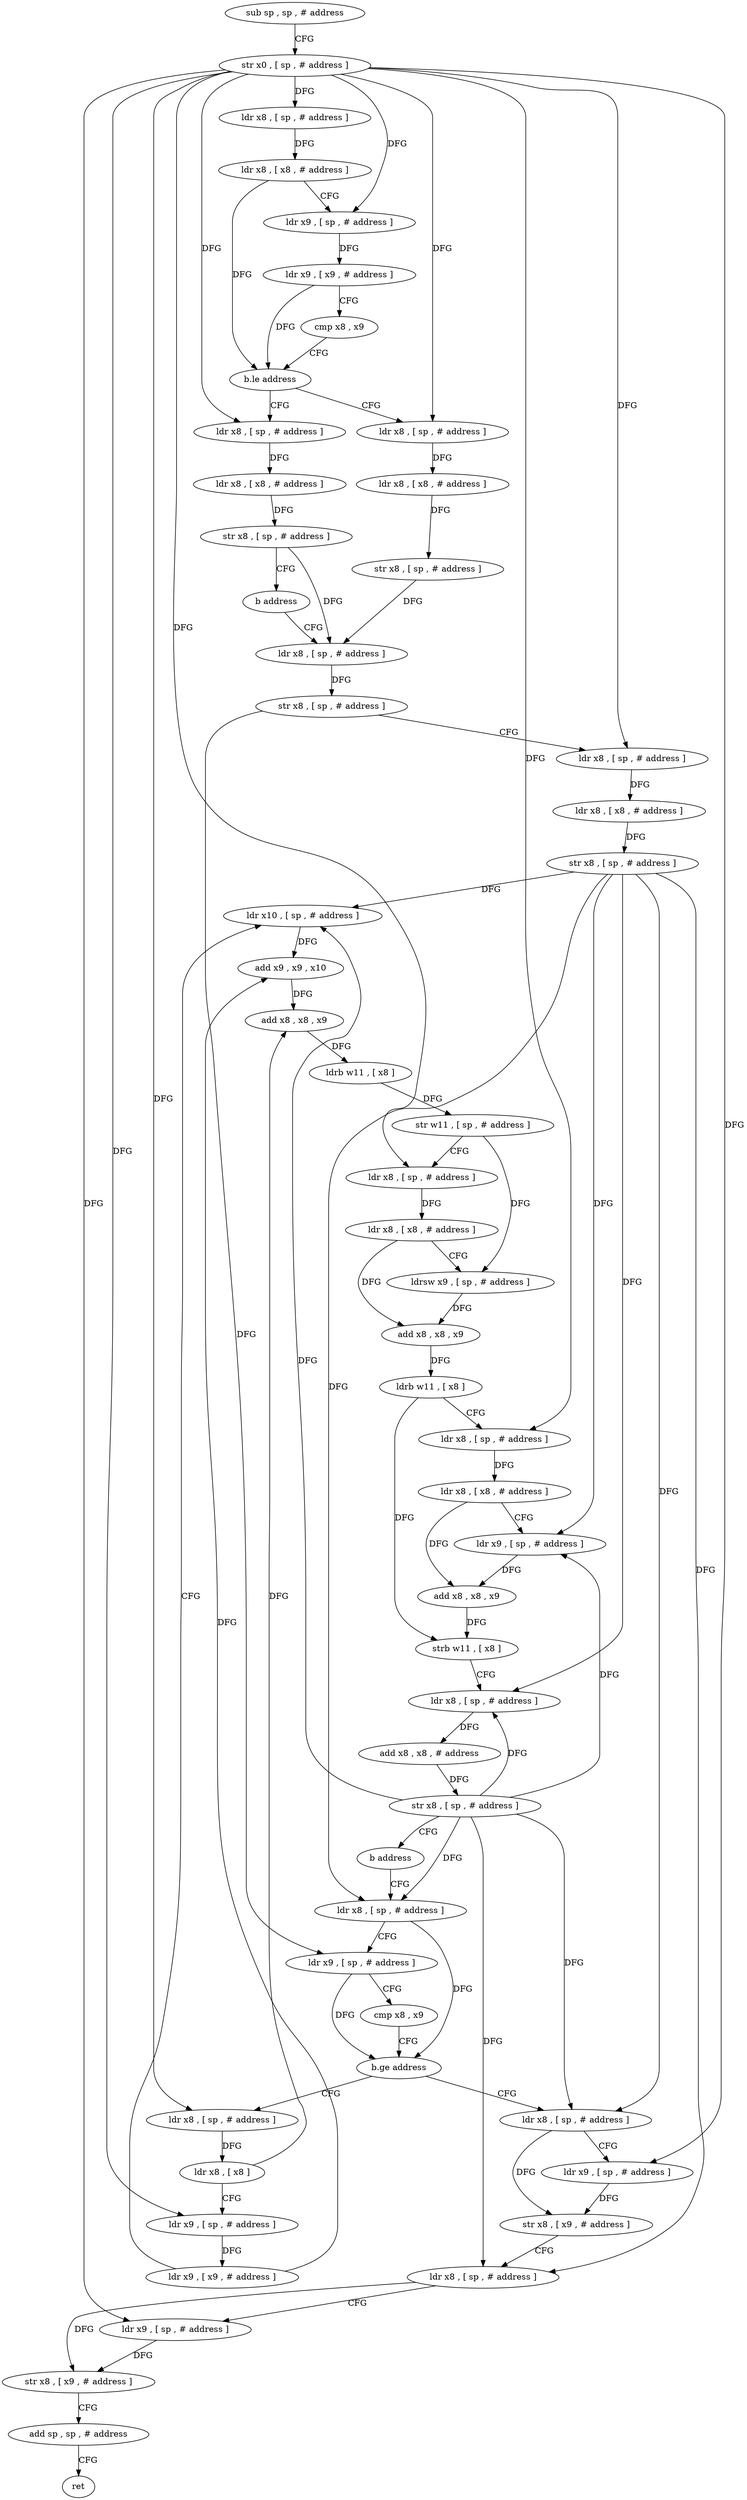 digraph "func" {
"4246776" [label = "sub sp , sp , # address" ]
"4246780" [label = "str x0 , [ sp , # address ]" ]
"4246784" [label = "ldr x8 , [ sp , # address ]" ]
"4246788" [label = "ldr x8 , [ x8 , # address ]" ]
"4246792" [label = "ldr x9 , [ sp , # address ]" ]
"4246796" [label = "ldr x9 , [ x9 , # address ]" ]
"4246800" [label = "cmp x8 , x9" ]
"4246804" [label = "b.le address" ]
"4246824" [label = "ldr x8 , [ sp , # address ]" ]
"4246808" [label = "ldr x8 , [ sp , # address ]" ]
"4246828" [label = "ldr x8 , [ x8 , # address ]" ]
"4246832" [label = "str x8 , [ sp , # address ]" ]
"4246836" [label = "ldr x8 , [ sp , # address ]" ]
"4246812" [label = "ldr x8 , [ x8 , # address ]" ]
"4246816" [label = "str x8 , [ sp , # address ]" ]
"4246820" [label = "b address" ]
"4246964" [label = "ldr x8 , [ sp , # address ]" ]
"4246968" [label = "ldr x9 , [ sp , # address ]" ]
"4246972" [label = "str x8 , [ x9 , # address ]" ]
"4246976" [label = "ldr x8 , [ sp , # address ]" ]
"4246980" [label = "ldr x9 , [ sp , # address ]" ]
"4246984" [label = "str x8 , [ x9 , # address ]" ]
"4246988" [label = "add sp , sp , # address" ]
"4246992" [label = "ret" ]
"4246872" [label = "ldr x8 , [ sp , # address ]" ]
"4246876" [label = "ldr x8 , [ x8 ]" ]
"4246880" [label = "ldr x9 , [ sp , # address ]" ]
"4246884" [label = "ldr x9 , [ x9 , # address ]" ]
"4246888" [label = "ldr x10 , [ sp , # address ]" ]
"4246892" [label = "add x9 , x9 , x10" ]
"4246896" [label = "add x8 , x8 , x9" ]
"4246900" [label = "ldrb w11 , [ x8 ]" ]
"4246904" [label = "str w11 , [ sp , # address ]" ]
"4246908" [label = "ldr x8 , [ sp , # address ]" ]
"4246912" [label = "ldr x8 , [ x8 , # address ]" ]
"4246916" [label = "ldrsw x9 , [ sp , # address ]" ]
"4246920" [label = "add x8 , x8 , x9" ]
"4246924" [label = "ldrb w11 , [ x8 ]" ]
"4246928" [label = "ldr x8 , [ sp , # address ]" ]
"4246932" [label = "ldr x8 , [ x8 , # address ]" ]
"4246936" [label = "ldr x9 , [ sp , # address ]" ]
"4246940" [label = "add x8 , x8 , x9" ]
"4246944" [label = "strb w11 , [ x8 ]" ]
"4246948" [label = "ldr x8 , [ sp , # address ]" ]
"4246952" [label = "add x8 , x8 , # address" ]
"4246956" [label = "str x8 , [ sp , # address ]" ]
"4246960" [label = "b address" ]
"4246856" [label = "ldr x8 , [ sp , # address ]" ]
"4246840" [label = "str x8 , [ sp , # address ]" ]
"4246844" [label = "ldr x8 , [ sp , # address ]" ]
"4246848" [label = "ldr x8 , [ x8 , # address ]" ]
"4246852" [label = "str x8 , [ sp , # address ]" ]
"4246860" [label = "ldr x9 , [ sp , # address ]" ]
"4246864" [label = "cmp x8 , x9" ]
"4246868" [label = "b.ge address" ]
"4246776" -> "4246780" [ label = "CFG" ]
"4246780" -> "4246784" [ label = "DFG" ]
"4246780" -> "4246792" [ label = "DFG" ]
"4246780" -> "4246824" [ label = "DFG" ]
"4246780" -> "4246808" [ label = "DFG" ]
"4246780" -> "4246844" [ label = "DFG" ]
"4246780" -> "4246968" [ label = "DFG" ]
"4246780" -> "4246980" [ label = "DFG" ]
"4246780" -> "4246872" [ label = "DFG" ]
"4246780" -> "4246880" [ label = "DFG" ]
"4246780" -> "4246908" [ label = "DFG" ]
"4246780" -> "4246928" [ label = "DFG" ]
"4246784" -> "4246788" [ label = "DFG" ]
"4246788" -> "4246792" [ label = "CFG" ]
"4246788" -> "4246804" [ label = "DFG" ]
"4246792" -> "4246796" [ label = "DFG" ]
"4246796" -> "4246800" [ label = "CFG" ]
"4246796" -> "4246804" [ label = "DFG" ]
"4246800" -> "4246804" [ label = "CFG" ]
"4246804" -> "4246824" [ label = "CFG" ]
"4246804" -> "4246808" [ label = "CFG" ]
"4246824" -> "4246828" [ label = "DFG" ]
"4246808" -> "4246812" [ label = "DFG" ]
"4246828" -> "4246832" [ label = "DFG" ]
"4246832" -> "4246836" [ label = "DFG" ]
"4246836" -> "4246840" [ label = "DFG" ]
"4246812" -> "4246816" [ label = "DFG" ]
"4246816" -> "4246820" [ label = "CFG" ]
"4246816" -> "4246836" [ label = "DFG" ]
"4246820" -> "4246836" [ label = "CFG" ]
"4246964" -> "4246968" [ label = "CFG" ]
"4246964" -> "4246972" [ label = "DFG" ]
"4246968" -> "4246972" [ label = "DFG" ]
"4246972" -> "4246976" [ label = "CFG" ]
"4246976" -> "4246980" [ label = "CFG" ]
"4246976" -> "4246984" [ label = "DFG" ]
"4246980" -> "4246984" [ label = "DFG" ]
"4246984" -> "4246988" [ label = "CFG" ]
"4246988" -> "4246992" [ label = "CFG" ]
"4246872" -> "4246876" [ label = "DFG" ]
"4246876" -> "4246880" [ label = "CFG" ]
"4246876" -> "4246896" [ label = "DFG" ]
"4246880" -> "4246884" [ label = "DFG" ]
"4246884" -> "4246888" [ label = "CFG" ]
"4246884" -> "4246892" [ label = "DFG" ]
"4246888" -> "4246892" [ label = "DFG" ]
"4246892" -> "4246896" [ label = "DFG" ]
"4246896" -> "4246900" [ label = "DFG" ]
"4246900" -> "4246904" [ label = "DFG" ]
"4246904" -> "4246908" [ label = "CFG" ]
"4246904" -> "4246916" [ label = "DFG" ]
"4246908" -> "4246912" [ label = "DFG" ]
"4246912" -> "4246916" [ label = "CFG" ]
"4246912" -> "4246920" [ label = "DFG" ]
"4246916" -> "4246920" [ label = "DFG" ]
"4246920" -> "4246924" [ label = "DFG" ]
"4246924" -> "4246928" [ label = "CFG" ]
"4246924" -> "4246944" [ label = "DFG" ]
"4246928" -> "4246932" [ label = "DFG" ]
"4246932" -> "4246936" [ label = "CFG" ]
"4246932" -> "4246940" [ label = "DFG" ]
"4246936" -> "4246940" [ label = "DFG" ]
"4246940" -> "4246944" [ label = "DFG" ]
"4246944" -> "4246948" [ label = "CFG" ]
"4246948" -> "4246952" [ label = "DFG" ]
"4246952" -> "4246956" [ label = "DFG" ]
"4246956" -> "4246960" [ label = "CFG" ]
"4246956" -> "4246856" [ label = "DFG" ]
"4246956" -> "4246964" [ label = "DFG" ]
"4246956" -> "4246976" [ label = "DFG" ]
"4246956" -> "4246888" [ label = "DFG" ]
"4246956" -> "4246936" [ label = "DFG" ]
"4246956" -> "4246948" [ label = "DFG" ]
"4246960" -> "4246856" [ label = "CFG" ]
"4246856" -> "4246860" [ label = "CFG" ]
"4246856" -> "4246868" [ label = "DFG" ]
"4246840" -> "4246844" [ label = "CFG" ]
"4246840" -> "4246860" [ label = "DFG" ]
"4246844" -> "4246848" [ label = "DFG" ]
"4246848" -> "4246852" [ label = "DFG" ]
"4246852" -> "4246856" [ label = "DFG" ]
"4246852" -> "4246964" [ label = "DFG" ]
"4246852" -> "4246976" [ label = "DFG" ]
"4246852" -> "4246888" [ label = "DFG" ]
"4246852" -> "4246936" [ label = "DFG" ]
"4246852" -> "4246948" [ label = "DFG" ]
"4246860" -> "4246864" [ label = "CFG" ]
"4246860" -> "4246868" [ label = "DFG" ]
"4246864" -> "4246868" [ label = "CFG" ]
"4246868" -> "4246964" [ label = "CFG" ]
"4246868" -> "4246872" [ label = "CFG" ]
}

